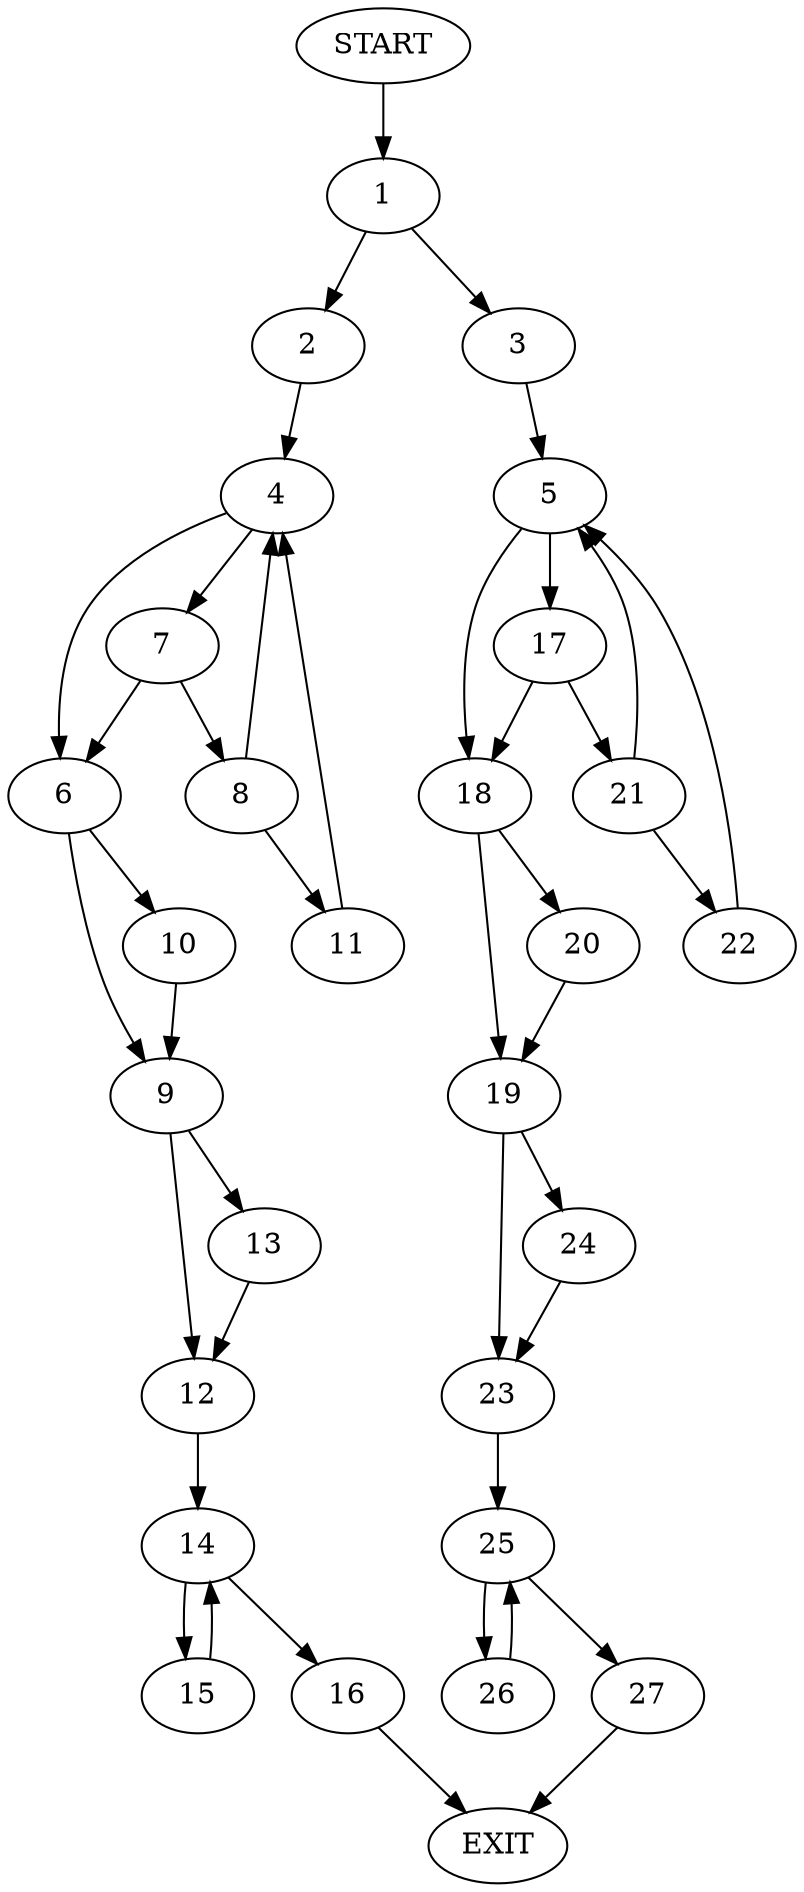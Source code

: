 digraph {
0 [label="START"]
28 [label="EXIT"]
0 -> 1
1 -> 2
1 -> 3
2 -> 4
3 -> 5
4 -> 6
4 -> 7
7 -> 8
7 -> 6
6 -> 9
6 -> 10
8 -> 11
8 -> 4
11 -> 4
10 -> 9
9 -> 12
9 -> 13
13 -> 12
12 -> 14
14 -> 15
14 -> 16
16 -> 28
15 -> 14
5 -> 17
5 -> 18
18 -> 19
18 -> 20
17 -> 21
17 -> 18
21 -> 5
21 -> 22
22 -> 5
20 -> 19
19 -> 23
19 -> 24
24 -> 23
23 -> 25
25 -> 26
25 -> 27
26 -> 25
27 -> 28
}

